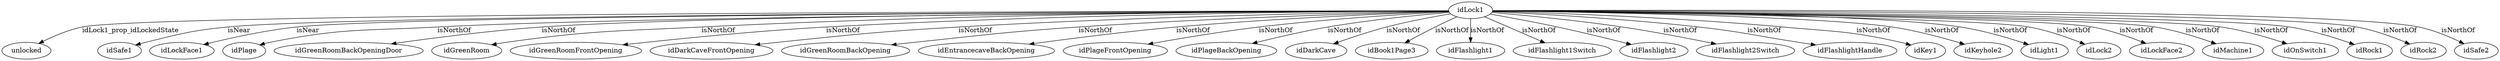 strict digraph  {
idLock1 [node_type=entity_node];
unlocked [node_type=property_node];
idSafe1 [node_type=entity_node];
idLockFace1 [node_type=entity_node];
idPlage [node_type=entity_node];
idGreenRoomBackOpeningDoor [node_type=entity_node];
idGreenRoom [node_type=entity_node];
idGreenRoomFrontOpening [node_type=entity_node];
idDarkCaveFrontOpening [node_type=entity_node];
idGreenRoomBackOpening [node_type=entity_node];
idEntrancecaveBackOpening [node_type=entity_node];
idPlageFrontOpening [node_type=entity_node];
idPlageBackOpening [node_type=entity_node];
idDarkCave [node_type=entity_node];
idBook1Page3 [node_type=entity_node];
idFlashlight1 [node_type=entity_node];
idFlashlight1Switch [node_type=entity_node];
idFlashlight2 [node_type=entity_node];
idFlashlight2Switch [node_type=entity_node];
idFlashlightHandle [node_type=entity_node];
idKey1 [node_type=entity_node];
idKeyhole2 [node_type=entity_node];
idLight1 [node_type=entity_node];
idLock2 [node_type=entity_node];
idLockFace2 [node_type=entity_node];
idMachine1 [node_type=entity_node];
idOnSwitch1 [node_type=entity_node];
idRock1 [node_type=entity_node];
idRock2 [node_type=entity_node];
idSafe2 [node_type=entity_node];
idLock1 -> unlocked  [edge_type=property, label=idLock1_prop_idLockedState];
idLock1 -> idSafe1  [edge_type=relationship, label=isNear];
idLock1 -> idLockFace1  [edge_type=relationship, label=isNear];
idLock1 -> idPlage  [edge_type=relationship, label=isNorthOf];
idLock1 -> idGreenRoomBackOpeningDoor  [edge_type=relationship, label=isNorthOf];
idLock1 -> idGreenRoom  [edge_type=relationship, label=isNorthOf];
idLock1 -> idGreenRoomFrontOpening  [edge_type=relationship, label=isNorthOf];
idLock1 -> idDarkCaveFrontOpening  [edge_type=relationship, label=isNorthOf];
idLock1 -> idGreenRoomBackOpening  [edge_type=relationship, label=isNorthOf];
idLock1 -> idEntrancecaveBackOpening  [edge_type=relationship, label=isNorthOf];
idLock1 -> idPlageFrontOpening  [edge_type=relationship, label=isNorthOf];
idLock1 -> idPlageBackOpening  [edge_type=relationship, label=isNorthOf];
idLock1 -> idDarkCave  [edge_type=relationship, label=isNorthOf];
idLock1 -> idBook1Page3  [edge_type=relationship, label=isNorthOf];
idLock1 -> idFlashlight1  [edge_type=relationship, label=isNorthOf];
idLock1 -> idFlashlight1Switch  [edge_type=relationship, label=isNorthOf];
idLock1 -> idFlashlight2  [edge_type=relationship, label=isNorthOf];
idLock1 -> idFlashlight2Switch  [edge_type=relationship, label=isNorthOf];
idLock1 -> idFlashlightHandle  [edge_type=relationship, label=isNorthOf];
idLock1 -> idKey1  [edge_type=relationship, label=isNorthOf];
idLock1 -> idKeyhole2  [edge_type=relationship, label=isNorthOf];
idLock1 -> idLight1  [edge_type=relationship, label=isNorthOf];
idLock1 -> idLock2  [edge_type=relationship, label=isNorthOf];
idLock1 -> idLockFace2  [edge_type=relationship, label=isNorthOf];
idLock1 -> idMachine1  [edge_type=relationship, label=isNorthOf];
idLock1 -> idOnSwitch1  [edge_type=relationship, label=isNorthOf];
idLock1 -> idRock1  [edge_type=relationship, label=isNorthOf];
idLock1 -> idRock2  [edge_type=relationship, label=isNorthOf];
idLock1 -> idSafe2  [edge_type=relationship, label=isNorthOf];
}
